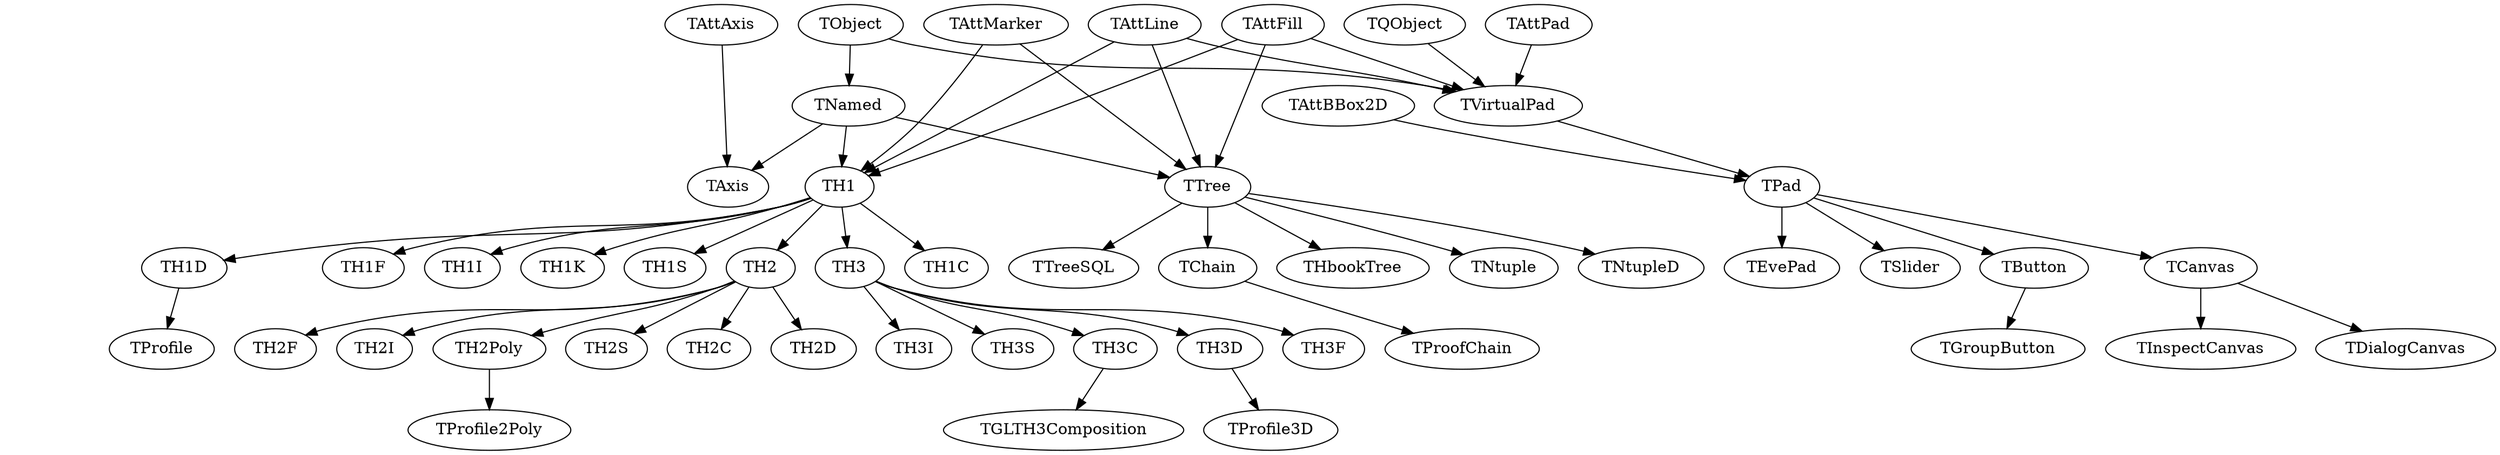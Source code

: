 digraph hier {
    /*
    subgraph layer0 {
	note TQObject; 
	note TAttMarker; 
	note TObject; 
	note TAttLine; 
	note TAttFill; 
	note TAttPad;
    }

    subgraph layer1 {
	note TNamed; 
	note TVirtualPad;
	note TAttBBox2D;
    }

    subgraph layer2 {
	note TTree;
	note TPad;
    }

    subgraph layer3 {
	note TChain; 
	note THbookTree; 
	note TNtuple; 
	note TNtupleD; 
	note TTreeSQL;
	note TButton;
	note TCanvas;
	note TEvePad;
	note TSlider;
    }

    subgraph layer4 {
	note TProofChain; 
	note TGroupButton;
	note TDialogCanvas;
	note TInspectCanvas;
    }
    */

    rank0 [style=invisible];
    rank1 [style=invisible];
    rank2 [style=invisible];
    rank3 [style=invisible];
    rank4 [style=invisible];
    rank5 [style=invisible];
    rank0 -> rank1 -> rank2 -> rank3 -> rank4 -> rank5 [color=white];

    { 
	rank = same; 
	rank0 -> TAttAxis -> TObject -> TAttMarker -> TAttLine -> TAttFill -> TQObject [style = invis];
	rankdir = LR;
    }
    { 
	rank = same; 
	// rank1 -> TNamed -> TVirtualPad -> TAttBBox2D [style = invis];
	rankdir = LR;
    }
    { 
	rank = same; 
	rank2 -> TTree -> TPad [style = invis];
	rankdir = LR;
    }

    TObject -> TNamed;

    // Axis
    {TAttAxis, TNamed} -> TAxis;

    // Histergram
    {TNamed, TAttMarker, TAttLine, TAttFill} -> TH1 -> {TH1C, TH1D, TH1F, TH1I, TH1K, TH1S, TH2, TH3};
    TH1D -> TProfile;
    TH2 -> {TH2C, TH2D, TH2F, TH2I, TH2Poly, TH2S};
    TH2Poly -> TProfile2Poly;
    TH3 -> {TH3C, TH3D, TH3F, TH3I, TH3S};
    TH3C -> TGLTH3Composition;
    TH3D -> TProfile3D;

    // TTree
    {TNamed, TAttMarker, TAttLine, TAttFill} -> TTree;
    TTree -> {TChain, THbookTree, TNtuple, TNtupleD, TTreeSQL};

    TChain -> TProofChain;

    // TPad
    TObject -> TVirtualPad;
    {TAttLine, TAttFill} -> TVirtualPad;
    {TAttPad, TQObject} -> TVirtualPad;
    {TVirtualPad, TAttBBox2D} -> TPad -> {TButton, TCanvas, TEvePad, TSlider};
    TButton -> TGroupButton;
    TCanvas -> {TDialogCanvas, TInspectCanvas};

}
